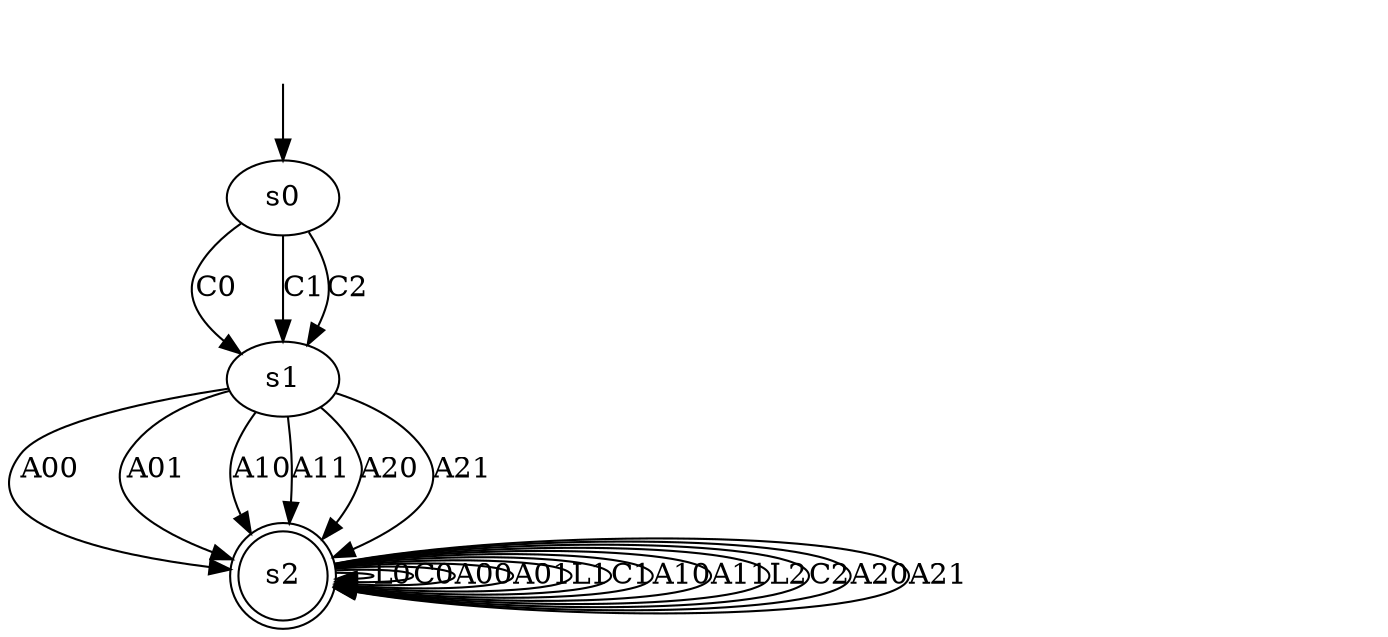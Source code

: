 digraph "data/our_models/magento_3_2_b1" {
s0 [label=s0];
s1 [label=s1];
s2 [label=s2, shape=doublecircle];
s0 -> s1  [label=C0];
s0 -> s1  [label=C1];
s0 -> s1  [label=C2];
s1 -> s2  [label=A00];
s1 -> s2  [label=A01];
s1 -> s2  [label=A10];
s1 -> s2  [label=A11];
s1 -> s2  [label=A20];
s1 -> s2  [label=A21];
s2 -> s2  [label=L0];
s2 -> s2  [label=C0];
s2 -> s2  [label=A00];
s2 -> s2  [label=A01];
s2 -> s2  [label=L1];
s2 -> s2  [label=C1];
s2 -> s2  [label=A10];
s2 -> s2  [label=A11];
s2 -> s2  [label=L2];
s2 -> s2  [label=C2];
s2 -> s2  [label=A20];
s2 -> s2  [label=A21];
__start0 [label="", shape=none];
__start0 -> s0  [label=""];
}
